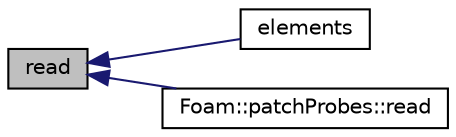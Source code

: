 digraph "read"
{
  bgcolor="transparent";
  edge [fontname="Helvetica",fontsize="10",labelfontname="Helvetica",labelfontsize="10"];
  node [fontname="Helvetica",fontsize="10",shape=record];
  rankdir="LR";
  Node1 [label="read",height=0.2,width=0.4,color="black", fillcolor="grey75", style="filled", fontcolor="black"];
  Node1 -> Node2 [dir="back",color="midnightblue",fontsize="10",style="solid",fontname="Helvetica"];
  Node2 [label="elements",height=0.2,width=0.4,color="black",URL="$a02015.html#aac77ac5f707c56046685c8546a2e5483",tooltip="Cells to be probed (obtained from the locations) "];
  Node1 -> Node3 [dir="back",color="midnightblue",fontsize="10",style="solid",fontname="Helvetica"];
  Node3 [label="Foam::patchProbes::read",height=0.2,width=0.4,color="black",URL="$a01849.html#aa9b8764750bd9ff67ca32b6551dc7847",tooltip="Read. "];
}
